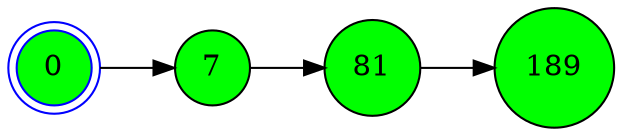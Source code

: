 digraph BlockchainTree {
    rankdir=LR;
    node [shape=circle, style=filled, fontcolor=black];

    0 [fillcolor=green];
    0 [shape=doublecircle, color=blue];
    7 [fillcolor=green];
    0 -> 7;
    81 [fillcolor=green];
    7 -> 81;
    189 [fillcolor=green];
    81 -> 189;
}
